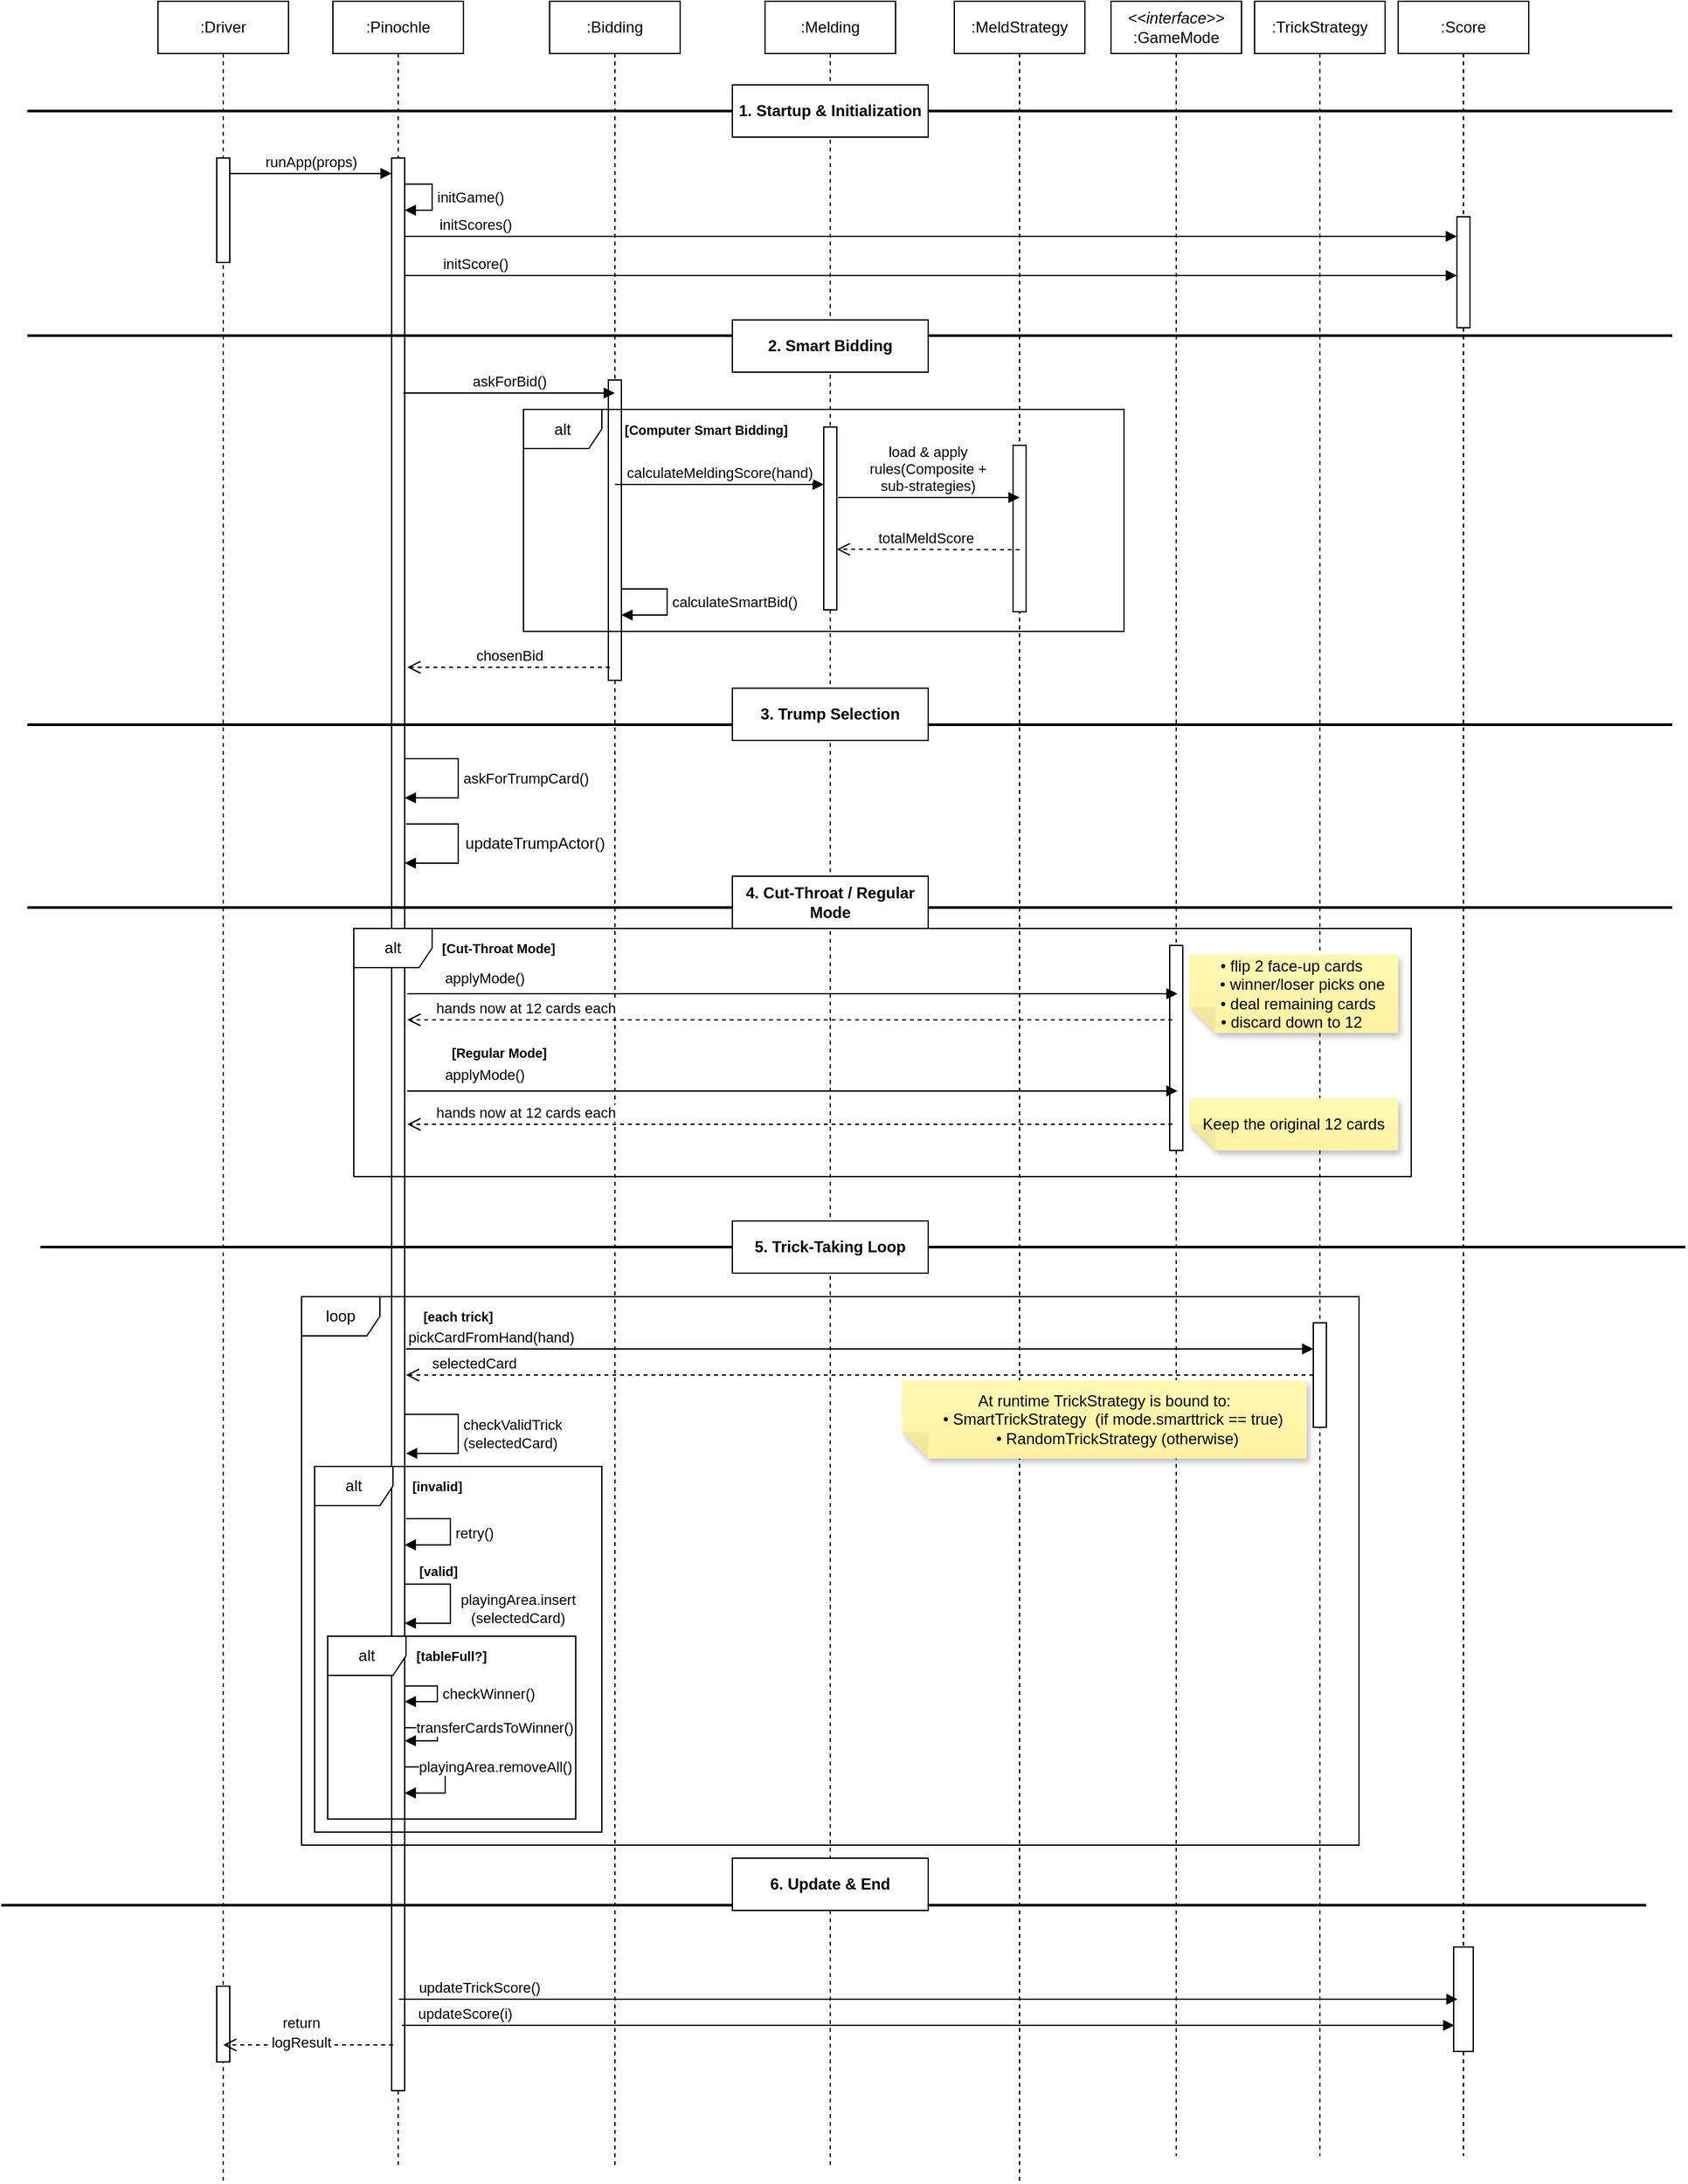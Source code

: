 <mxfile version="27.1.0">
  <diagram name="第 1 页" id="qucP125kRH2lfmhauCK5">
    <mxGraphModel dx="6065" dy="3820" grid="1" gridSize="10" guides="1" tooltips="1" connect="1" arrows="1" fold="1" page="1" pageScale="1" pageWidth="2339" pageHeight="3300" math="0" shadow="0">
      <root>
        <mxCell id="0" />
        <mxCell id="1" parent="0" />
        <mxCell id="MW3apKYruLUqG9p78ODX-127" value=":Driver" style="shape=umlLifeline;perimeter=lifelinePerimeter;whiteSpace=wrap;html=1;container=1;dropTarget=0;collapsible=0;recursiveResize=0;outlineConnect=0;portConstraint=eastwest;newEdgeStyle={&quot;curved&quot;:0,&quot;rounded&quot;:0};" vertex="1" parent="1">
          <mxGeometry x="1120" y="540" width="100" height="1670" as="geometry" />
        </mxCell>
        <mxCell id="MW3apKYruLUqG9p78ODX-128" value="" style="html=1;points=[[0,0,0,0,5],[0,1,0,0,-5],[1,0,0,0,5],[1,1,0,0,-5]];perimeter=orthogonalPerimeter;outlineConnect=0;targetShapes=umlLifeline;portConstraint=eastwest;newEdgeStyle={&quot;curved&quot;:0,&quot;rounded&quot;:0};" vertex="1" parent="MW3apKYruLUqG9p78ODX-127">
          <mxGeometry x="45" y="120" width="10" height="80" as="geometry" />
        </mxCell>
        <mxCell id="MW3apKYruLUqG9p78ODX-129" value="" style="html=1;points=[[0,0,0,0,5],[0,1,0,0,-5],[1,0,0,0,5],[1,1,0,0,-5]];perimeter=orthogonalPerimeter;outlineConnect=0;targetShapes=umlLifeline;portConstraint=eastwest;newEdgeStyle={&quot;curved&quot;:0,&quot;rounded&quot;:0};" vertex="1" parent="MW3apKYruLUqG9p78ODX-127">
          <mxGeometry x="45" y="1520" width="10" height="58" as="geometry" />
        </mxCell>
        <mxCell id="MW3apKYruLUqG9p78ODX-130" value=":Pinochle" style="shape=umlLifeline;perimeter=lifelinePerimeter;whiteSpace=wrap;html=1;container=1;dropTarget=0;collapsible=0;recursiveResize=0;outlineConnect=0;portConstraint=eastwest;newEdgeStyle={&quot;curved&quot;:0,&quot;rounded&quot;:0};" vertex="1" parent="1">
          <mxGeometry x="1254" y="540" width="100" height="1660" as="geometry" />
        </mxCell>
        <mxCell id="MW3apKYruLUqG9p78ODX-131" value="" style="html=1;points=[[0,0,0,0,5],[0,1,0,0,-5],[1,0,0,0,5],[1,1,0,0,-5]];perimeter=orthogonalPerimeter;outlineConnect=0;targetShapes=umlLifeline;portConstraint=eastwest;newEdgeStyle={&quot;curved&quot;:0,&quot;rounded&quot;:0};" vertex="1" parent="MW3apKYruLUqG9p78ODX-130">
          <mxGeometry x="45" y="120" width="10" height="1480" as="geometry" />
        </mxCell>
        <mxCell id="MW3apKYruLUqG9p78ODX-132" value="askForTrumpCard()" style="html=1;align=left;spacingLeft=2;endArrow=block;rounded=0;edgeStyle=orthogonalEdgeStyle;curved=0;rounded=0;" edge="1" parent="MW3apKYruLUqG9p78ODX-130" source="MW3apKYruLUqG9p78ODX-131" target="MW3apKYruLUqG9p78ODX-131">
          <mxGeometry relative="1" as="geometry">
            <mxPoint x="60" y="580" as="sourcePoint" />
            <Array as="points">
              <mxPoint x="96" y="580" />
              <mxPoint x="96" y="610" />
            </Array>
            <mxPoint x="60" y="610" as="targetPoint" />
          </mxGeometry>
        </mxCell>
        <mxCell id="MW3apKYruLUqG9p78ODX-133" value="retry()" style="html=1;align=left;spacingLeft=2;endArrow=block;rounded=0;edgeStyle=orthogonalEdgeStyle;curved=0;rounded=0;" edge="1" parent="MW3apKYruLUqG9p78ODX-130">
          <mxGeometry relative="1" as="geometry">
            <mxPoint x="56" y="1162" as="sourcePoint" />
            <Array as="points">
              <mxPoint x="90" y="1162" />
              <mxPoint x="90" y="1182" />
            </Array>
            <mxPoint x="55" y="1182.111" as="targetPoint" />
          </mxGeometry>
        </mxCell>
        <mxCell id="MW3apKYruLUqG9p78ODX-134" value="" style="html=1;align=left;spacingLeft=2;endArrow=block;rounded=0;edgeStyle=orthogonalEdgeStyle;curved=0;rounded=0;" edge="1" parent="MW3apKYruLUqG9p78ODX-130">
          <mxGeometry x="-0.1" relative="1" as="geometry">
            <mxPoint x="55" y="1212.111" as="sourcePoint" />
            <Array as="points">
              <mxPoint x="90" y="1212" />
              <mxPoint x="90" y="1242" />
            </Array>
            <mxPoint x="55" y="1242.111" as="targetPoint" />
            <mxPoint as="offset" />
          </mxGeometry>
        </mxCell>
        <mxCell id="MW3apKYruLUqG9p78ODX-135" value="checkWinner()" style="html=1;align=left;spacingLeft=2;endArrow=block;rounded=0;edgeStyle=orthogonalEdgeStyle;curved=0;rounded=0;" edge="1" parent="MW3apKYruLUqG9p78ODX-130">
          <mxGeometry relative="1" as="geometry">
            <mxPoint x="55" y="1290.111" as="sourcePoint" />
            <Array as="points">
              <mxPoint x="80" y="1290" />
              <mxPoint x="80" y="1302" />
            </Array>
            <mxPoint x="55" y="1302.111" as="targetPoint" />
          </mxGeometry>
        </mxCell>
        <mxCell id="MW3apKYruLUqG9p78ODX-136" value="transferCardsToWinner()" style="html=1;align=left;spacingLeft=2;endArrow=block;rounded=0;edgeStyle=orthogonalEdgeStyle;curved=0;rounded=0;" edge="1" parent="MW3apKYruLUqG9p78ODX-130">
          <mxGeometry x="-0.833" relative="1" as="geometry">
            <mxPoint x="55" y="1322.111" as="sourcePoint" />
            <Array as="points">
              <mxPoint x="80" y="1322" />
              <mxPoint x="80" y="1332" />
            </Array>
            <mxPoint x="55" y="1332.111" as="targetPoint" />
            <mxPoint as="offset" />
          </mxGeometry>
        </mxCell>
        <mxCell id="MW3apKYruLUqG9p78ODX-137" value="playingArea.removeAll()" style="html=1;align=left;spacingLeft=2;endArrow=block;rounded=0;edgeStyle=orthogonalEdgeStyle;curved=0;rounded=0;" edge="1" parent="MW3apKYruLUqG9p78ODX-130">
          <mxGeometry x="-0.833" relative="1" as="geometry">
            <mxPoint x="55" y="1352.111" as="sourcePoint" />
            <Array as="points">
              <mxPoint x="86" y="1352" />
              <mxPoint x="86" y="1372" />
            </Array>
            <mxPoint x="55" y="1372.111" as="targetPoint" />
            <mxPoint as="offset" />
          </mxGeometry>
        </mxCell>
        <mxCell id="MW3apKYruLUqG9p78ODX-138" value="initGame()" style="html=1;align=left;spacingLeft=2;endArrow=block;rounded=0;edgeStyle=orthogonalEdgeStyle;curved=0;rounded=0;" edge="1" parent="MW3apKYruLUqG9p78ODX-130" source="MW3apKYruLUqG9p78ODX-131" target="MW3apKYruLUqG9p78ODX-131">
          <mxGeometry relative="1" as="geometry">
            <mxPoint x="-4" y="130" as="sourcePoint" />
            <Array as="points">
              <mxPoint x="76" y="140" />
              <mxPoint x="76" y="160" />
            </Array>
            <mxPoint x="-9" y="160.022" as="targetPoint" />
          </mxGeometry>
        </mxCell>
        <mxCell id="MW3apKYruLUqG9p78ODX-139" value="" style="html=1;align=left;spacingLeft=2;endArrow=block;rounded=0;edgeStyle=orthogonalEdgeStyle;curved=0;rounded=0;" edge="1" parent="MW3apKYruLUqG9p78ODX-130" target="MW3apKYruLUqG9p78ODX-131">
          <mxGeometry relative="1" as="geometry">
            <mxPoint x="56" y="630" as="sourcePoint" />
            <Array as="points">
              <mxPoint x="96" y="630" />
              <mxPoint x="96" y="660" />
            </Array>
            <mxPoint x="381" y="740" as="targetPoint" />
          </mxGeometry>
        </mxCell>
        <mxCell id="MW3apKYruLUqG9p78ODX-140" value=":Score" style="shape=umlLifeline;perimeter=lifelinePerimeter;whiteSpace=wrap;html=1;container=1;dropTarget=0;collapsible=0;recursiveResize=0;outlineConnect=0;portConstraint=eastwest;newEdgeStyle={&quot;curved&quot;:0,&quot;rounded&quot;:0};" vertex="1" parent="1">
          <mxGeometry x="2070" y="540" width="100" height="1650" as="geometry" />
        </mxCell>
        <mxCell id="MW3apKYruLUqG9p78ODX-141" value="" style="html=1;points=[[0,0,0,0,5],[0,1,0,0,-5],[1,0,0,0,5],[1,1,0,0,-5]];perimeter=orthogonalPerimeter;outlineConnect=0;targetShapes=umlLifeline;portConstraint=eastwest;newEdgeStyle={&quot;curved&quot;:0,&quot;rounded&quot;:0};" vertex="1" parent="MW3apKYruLUqG9p78ODX-140">
          <mxGeometry x="45" y="165" width="10" height="85" as="geometry" />
        </mxCell>
        <mxCell id="MW3apKYruLUqG9p78ODX-142" value="" style="html=1;points=[[0,0,0,0,5],[0,1,0,0,-5],[1,0,0,0,5],[1,1,0,0,-5]];perimeter=orthogonalPerimeter;outlineConnect=0;targetShapes=umlLifeline;portConstraint=eastwest;newEdgeStyle={&quot;curved&quot;:0,&quot;rounded&quot;:0};" vertex="1" parent="MW3apKYruLUqG9p78ODX-140">
          <mxGeometry x="42.5" y="1490" width="15" height="80" as="geometry" />
        </mxCell>
        <mxCell id="MW3apKYruLUqG9p78ODX-143" value=":Bidding" style="shape=umlLifeline;perimeter=lifelinePerimeter;whiteSpace=wrap;html=1;container=1;dropTarget=0;collapsible=0;recursiveResize=0;outlineConnect=0;portConstraint=eastwest;newEdgeStyle={&quot;curved&quot;:0,&quot;rounded&quot;:0};" vertex="1" parent="1">
          <mxGeometry x="1420" y="540" width="100" height="1660" as="geometry" />
        </mxCell>
        <mxCell id="MW3apKYruLUqG9p78ODX-144" value="" style="html=1;points=[[0,0,0,0,5],[0,1,0,0,-5],[1,0,0,0,5],[1,1,0,0,-5]];perimeter=orthogonalPerimeter;outlineConnect=0;targetShapes=umlLifeline;portConstraint=eastwest;newEdgeStyle={&quot;curved&quot;:0,&quot;rounded&quot;:0};" vertex="1" parent="MW3apKYruLUqG9p78ODX-143">
          <mxGeometry x="45" y="290" width="10" height="230" as="geometry" />
        </mxCell>
        <mxCell id="MW3apKYruLUqG9p78ODX-145" value="calculateSmartBid()" style="html=1;align=left;spacingLeft=2;endArrow=block;rounded=0;edgeStyle=orthogonalEdgeStyle;curved=0;rounded=0;" edge="1" parent="MW3apKYruLUqG9p78ODX-143" source="MW3apKYruLUqG9p78ODX-144" target="MW3apKYruLUqG9p78ODX-144">
          <mxGeometry relative="1" as="geometry">
            <mxPoint x="170" y="410" as="sourcePoint" />
            <Array as="points">
              <mxPoint x="90" y="450" />
              <mxPoint x="90" y="470" />
            </Array>
            <mxPoint x="175" y="440" as="targetPoint" />
          </mxGeometry>
        </mxCell>
        <mxCell id="MW3apKYruLUqG9p78ODX-146" value=":Melding" style="shape=umlLifeline;perimeter=lifelinePerimeter;whiteSpace=wrap;html=1;container=1;dropTarget=0;collapsible=0;recursiveResize=0;outlineConnect=0;portConstraint=eastwest;newEdgeStyle={&quot;curved&quot;:0,&quot;rounded&quot;:0};" vertex="1" parent="1">
          <mxGeometry x="1585" y="540" width="100" height="1660" as="geometry" />
        </mxCell>
        <mxCell id="MW3apKYruLUqG9p78ODX-147" value="" style="html=1;points=[[0,0,0,0,5],[0,1,0,0,-5],[1,0,0,0,5],[1,1,0,0,-5]];perimeter=orthogonalPerimeter;outlineConnect=0;targetShapes=umlLifeline;portConstraint=eastwest;newEdgeStyle={&quot;curved&quot;:0,&quot;rounded&quot;:0};" vertex="1" parent="MW3apKYruLUqG9p78ODX-146">
          <mxGeometry x="45" y="326" width="10" height="140" as="geometry" />
        </mxCell>
        <mxCell id="MW3apKYruLUqG9p78ODX-148" value=":MeldStrategy" style="shape=umlLifeline;perimeter=lifelinePerimeter;whiteSpace=wrap;html=1;container=1;dropTarget=0;collapsible=0;recursiveResize=0;outlineConnect=0;portConstraint=eastwest;newEdgeStyle={&quot;curved&quot;:0,&quot;rounded&quot;:0};" vertex="1" parent="1">
          <mxGeometry x="1730" y="540" width="100" height="1670" as="geometry" />
        </mxCell>
        <mxCell id="MW3apKYruLUqG9p78ODX-149" value="" style="html=1;points=[[0,0,0,0,5],[0,1,0,0,-5],[1,0,0,0,5],[1,1,0,0,-5]];perimeter=orthogonalPerimeter;outlineConnect=0;targetShapes=umlLifeline;portConstraint=eastwest;newEdgeStyle={&quot;curved&quot;:0,&quot;rounded&quot;:0};" vertex="1" parent="MW3apKYruLUqG9p78ODX-148">
          <mxGeometry x="45" y="340" width="10" height="127.5" as="geometry" />
        </mxCell>
        <mxCell id="MW3apKYruLUqG9p78ODX-150" value="&lt;div&gt;&lt;i&gt;&amp;lt;&amp;lt;interface&amp;gt;&amp;gt;&lt;/i&gt;&lt;/div&gt;:GameMode" style="shape=umlLifeline;perimeter=lifelinePerimeter;whiteSpace=wrap;html=1;container=1;dropTarget=0;collapsible=0;recursiveResize=0;outlineConnect=0;portConstraint=eastwest;newEdgeStyle={&quot;curved&quot;:0,&quot;rounded&quot;:0};" vertex="1" parent="1">
          <mxGeometry x="1850" y="540" width="100" height="1650" as="geometry" />
        </mxCell>
        <mxCell id="MW3apKYruLUqG9p78ODX-151" value="" style="html=1;points=[[0,0,0,0,5],[0,1,0,0,-5],[1,0,0,0,5],[1,1,0,0,-5]];perimeter=orthogonalPerimeter;outlineConnect=0;targetShapes=umlLifeline;portConstraint=eastwest;newEdgeStyle={&quot;curved&quot;:0,&quot;rounded&quot;:0};" vertex="1" parent="MW3apKYruLUqG9p78ODX-150">
          <mxGeometry x="45" y="723" width="10" height="157" as="geometry" />
        </mxCell>
        <mxCell id="MW3apKYruLUqG9p78ODX-152" value=":TrickStrategy" style="shape=umlLifeline;perimeter=lifelinePerimeter;whiteSpace=wrap;html=1;container=1;dropTarget=0;collapsible=0;recursiveResize=0;outlineConnect=0;portConstraint=eastwest;newEdgeStyle={&quot;curved&quot;:0,&quot;rounded&quot;:0};" vertex="1" parent="1">
          <mxGeometry x="1960" y="540" width="100" height="1650" as="geometry" />
        </mxCell>
        <mxCell id="MW3apKYruLUqG9p78ODX-153" value="" style="html=1;points=[[0,0,0,0,5],[0,1,0,0,-5],[1,0,0,0,5],[1,1,0,0,-5]];perimeter=orthogonalPerimeter;outlineConnect=0;targetShapes=umlLifeline;portConstraint=eastwest;newEdgeStyle={&quot;curved&quot;:0,&quot;rounded&quot;:0};" vertex="1" parent="MW3apKYruLUqG9p78ODX-152">
          <mxGeometry x="45" y="1012" width="10" height="80" as="geometry" />
        </mxCell>
        <mxCell id="MW3apKYruLUqG9p78ODX-154" value="runApp(props)" style="html=1;verticalAlign=bottom;endArrow=block;curved=0;rounded=0;entryX=0;entryY=0.008;entryDx=0;entryDy=0;entryPerimeter=0;" edge="1" parent="1" source="MW3apKYruLUqG9p78ODX-128" target="MW3apKYruLUqG9p78ODX-131">
          <mxGeometry width="80" relative="1" as="geometry">
            <mxPoint x="1180" y="670" as="sourcePoint" />
            <mxPoint x="1290.0" y="669.05" as="targetPoint" />
            <Array as="points" />
          </mxGeometry>
        </mxCell>
        <mxCell id="MW3apKYruLUqG9p78ODX-155" value="initScores()" style="html=1;verticalAlign=bottom;endArrow=block;curved=0;rounded=0;" edge="1" parent="1" source="MW3apKYruLUqG9p78ODX-131" target="MW3apKYruLUqG9p78ODX-141">
          <mxGeometry x="-0.866" width="80" relative="1" as="geometry">
            <mxPoint x="1400" y="760" as="sourcePoint" />
            <mxPoint x="1480" y="760" as="targetPoint" />
            <Array as="points">
              <mxPoint x="1360" y="720" />
            </Array>
            <mxPoint as="offset" />
          </mxGeometry>
        </mxCell>
        <mxCell id="MW3apKYruLUqG9p78ODX-156" value="initScore()" style="html=1;verticalAlign=bottom;endArrow=block;curved=0;rounded=0;" edge="1" parent="1" source="MW3apKYruLUqG9p78ODX-131" target="MW3apKYruLUqG9p78ODX-141">
          <mxGeometry x="-0.866" width="80" relative="1" as="geometry">
            <mxPoint x="1250" y="750" as="sourcePoint" />
            <mxPoint x="2513" y="750" as="targetPoint" />
            <Array as="points">
              <mxPoint x="1355" y="750" />
            </Array>
            <mxPoint as="offset" />
          </mxGeometry>
        </mxCell>
        <mxCell id="MW3apKYruLUqG9p78ODX-157" value="" style="line;strokeWidth=2;fillColor=none;align=left;verticalAlign=middle;spacingTop=-1;spacingLeft=3;spacingRight=3;rotatable=0;labelPosition=right;points=[];portConstraint=eastwest;strokeColor=inherit;" vertex="1" parent="1">
          <mxGeometry x="1020" y="620" width="1260" height="8" as="geometry" />
        </mxCell>
        <mxCell id="MW3apKYruLUqG9p78ODX-158" value="1. Startup &amp;amp; Initialization" style="html=1;whiteSpace=wrap;fontStyle=1" vertex="1" parent="1">
          <mxGeometry x="1560" y="604" width="150" height="40" as="geometry" />
        </mxCell>
        <mxCell id="MW3apKYruLUqG9p78ODX-159" value="askForBid()" style="html=1;verticalAlign=bottom;endArrow=block;curved=0;rounded=0;" edge="1" parent="1">
          <mxGeometry width="80" relative="1" as="geometry">
            <mxPoint x="1308" y="840" as="sourcePoint" />
            <mxPoint x="1470" y="840" as="targetPoint" />
          </mxGeometry>
        </mxCell>
        <mxCell id="MW3apKYruLUqG9p78ODX-160" value="alt" style="shape=umlFrame;whiteSpace=wrap;html=1;pointerEvents=0;" vertex="1" parent="1">
          <mxGeometry x="1400" y="852.5" width="460" height="170" as="geometry" />
        </mxCell>
        <mxCell id="MW3apKYruLUqG9p78ODX-161" value="[Computer Smart Bidding]" style="text;html=1;align=center;verticalAlign=middle;whiteSpace=wrap;rounded=0;fontSize=10;fontStyle=1" vertex="1" parent="1">
          <mxGeometry x="1470" y="852.5" width="140" height="30" as="geometry" />
        </mxCell>
        <mxCell id="MW3apKYruLUqG9p78ODX-162" value="calculateMeldingScore(hand)" style="html=1;verticalAlign=bottom;endArrow=block;curved=0;rounded=0;exitX=0.5;exitY=0.348;exitDx=0;exitDy=0;exitPerimeter=0;" edge="1" parent="1" source="MW3apKYruLUqG9p78ODX-144">
          <mxGeometry width="80" relative="1" as="geometry">
            <mxPoint x="1480" y="910" as="sourcePoint" />
            <mxPoint x="1630" y="910" as="targetPoint" />
          </mxGeometry>
        </mxCell>
        <mxCell id="MW3apKYruLUqG9p78ODX-163" value="" style="html=1;verticalAlign=bottom;endArrow=block;curved=0;rounded=0;" edge="1" parent="1">
          <mxGeometry x="-0.002" width="80" relative="1" as="geometry">
            <mxPoint x="1641" y="920" as="sourcePoint" />
            <mxPoint x="1780" y="920" as="targetPoint" />
            <mxPoint as="offset" />
          </mxGeometry>
        </mxCell>
        <mxCell id="MW3apKYruLUqG9p78ODX-164" value="load &amp;amp; apply rules(Composite + sub-strategies)" style="text;html=1;align=center;verticalAlign=middle;whiteSpace=wrap;rounded=0;fontSize=11;" vertex="1" parent="1">
          <mxGeometry x="1660" y="882.5" width="100" height="30" as="geometry" />
        </mxCell>
        <mxCell id="MW3apKYruLUqG9p78ODX-165" value="totalMeldScore" style="html=1;verticalAlign=bottom;endArrow=open;dashed=1;endSize=8;curved=0;rounded=0;" edge="1" parent="1">
          <mxGeometry x="0.03" relative="1" as="geometry">
            <mxPoint x="1780" y="960" as="sourcePoint" />
            <mxPoint x="1640" y="959.66" as="targetPoint" />
            <Array as="points">
              <mxPoint x="1680" y="959.66" />
            </Array>
            <mxPoint as="offset" />
          </mxGeometry>
        </mxCell>
        <mxCell id="MW3apKYruLUqG9p78ODX-166" value="chosenBid" style="html=1;verticalAlign=bottom;endArrow=open;dashed=1;endSize=8;curved=0;rounded=0;" edge="1" parent="1">
          <mxGeometry relative="1" as="geometry">
            <mxPoint x="1466" y="1050" as="sourcePoint" />
            <mxPoint x="1311" y="1050" as="targetPoint" />
          </mxGeometry>
        </mxCell>
        <mxCell id="MW3apKYruLUqG9p78ODX-167" value="applyMode()" style="html=1;verticalAlign=bottom;endArrow=block;curved=0;rounded=0;" edge="1" parent="1">
          <mxGeometry x="-0.8" y="3" width="80" relative="1" as="geometry">
            <mxPoint x="1311" y="1300" as="sourcePoint" />
            <mxPoint x="1901" y="1300" as="targetPoint" />
            <mxPoint as="offset" />
          </mxGeometry>
        </mxCell>
        <mxCell id="MW3apKYruLUqG9p78ODX-168" value="&amp;nbsp;hands now at 12 cards each" style="html=1;verticalAlign=bottom;endArrow=open;dashed=1;endSize=8;curved=0;rounded=0;" edge="1" parent="1">
          <mxGeometry x="0.696" relative="1" as="geometry">
            <mxPoint x="1897" y="1320" as="sourcePoint" />
            <mxPoint x="1311" y="1320" as="targetPoint" />
            <mxPoint as="offset" />
          </mxGeometry>
        </mxCell>
        <mxCell id="MW3apKYruLUqG9p78ODX-169" value="" style="line;strokeWidth=2;fillColor=none;align=left;verticalAlign=middle;spacingTop=-1;spacingLeft=3;spacingRight=3;rotatable=0;labelPosition=right;points=[];portConstraint=eastwest;strokeColor=inherit;" vertex="1" parent="1">
          <mxGeometry x="1020" y="792" width="1260" height="8" as="geometry" />
        </mxCell>
        <mxCell id="MW3apKYruLUqG9p78ODX-170" value="2. Smart Bidding" style="html=1;whiteSpace=wrap;fontStyle=1" vertex="1" parent="1">
          <mxGeometry x="1560" y="784" width="150" height="40" as="geometry" />
        </mxCell>
        <mxCell id="MW3apKYruLUqG9p78ODX-171" value="" style="line;strokeWidth=2;fillColor=none;align=left;verticalAlign=middle;spacingTop=-1;spacingLeft=3;spacingRight=3;rotatable=0;labelPosition=right;points=[];portConstraint=eastwest;strokeColor=inherit;fontStyle=1" vertex="1" parent="1">
          <mxGeometry x="1020" y="1090" width="1260" height="8" as="geometry" />
        </mxCell>
        <mxCell id="MW3apKYruLUqG9p78ODX-172" value="3. Trump Selection" style="html=1;whiteSpace=wrap;fontStyle=1" vertex="1" parent="1">
          <mxGeometry x="1560" y="1066" width="150" height="40" as="geometry" />
        </mxCell>
        <mxCell id="MW3apKYruLUqG9p78ODX-173" value="" style="line;strokeWidth=2;fillColor=none;align=left;verticalAlign=middle;spacingTop=-1;spacingLeft=3;spacingRight=3;rotatable=0;labelPosition=right;points=[];portConstraint=eastwest;strokeColor=inherit;" vertex="1" parent="1">
          <mxGeometry x="1020" y="1230" width="1260" height="8" as="geometry" />
        </mxCell>
        <mxCell id="MW3apKYruLUqG9p78ODX-174" value="4. Cut-Throat / Regular Mode" style="html=1;whiteSpace=wrap;fontStyle=1" vertex="1" parent="1">
          <mxGeometry x="1560" y="1210" width="150" height="40" as="geometry" />
        </mxCell>
        <mxCell id="MW3apKYruLUqG9p78ODX-175" value="" style="line;strokeWidth=2;fillColor=none;align=left;verticalAlign=middle;spacingTop=-1;spacingLeft=3;spacingRight=3;rotatable=0;labelPosition=right;points=[];portConstraint=eastwest;strokeColor=inherit;" vertex="1" parent="1">
          <mxGeometry x="1030" y="1490" width="1260" height="8" as="geometry" />
        </mxCell>
        <mxCell id="MW3apKYruLUqG9p78ODX-176" value="5. Trick-Taking Loop" style="html=1;whiteSpace=wrap;fontStyle=1" vertex="1" parent="1">
          <mxGeometry x="1560" y="1474" width="150" height="40" as="geometry" />
        </mxCell>
        <mxCell id="MW3apKYruLUqG9p78ODX-177" value="loop" style="shape=umlFrame;whiteSpace=wrap;html=1;pointerEvents=0;" vertex="1" parent="1">
          <mxGeometry x="1230" y="1532" width="810" height="420" as="geometry" />
        </mxCell>
        <mxCell id="MW3apKYruLUqG9p78ODX-178" value="[each trick]" style="text;html=1;align=center;verticalAlign=middle;whiteSpace=wrap;rounded=0;fontSize=10;fontStyle=1" vertex="1" parent="1">
          <mxGeometry x="1300" y="1532" width="100" height="30" as="geometry" />
        </mxCell>
        <mxCell id="MW3apKYruLUqG9p78ODX-179" value="pickCardFromHand(hand)" style="html=1;verticalAlign=bottom;endArrow=block;curved=0;rounded=0;" edge="1" parent="1" target="MW3apKYruLUqG9p78ODX-153">
          <mxGeometry x="-0.814" width="80" relative="1" as="geometry">
            <mxPoint x="1310" y="1572" as="sourcePoint" />
            <mxPoint x="2050" y="1571.57" as="targetPoint" />
            <mxPoint as="offset" />
          </mxGeometry>
        </mxCell>
        <mxCell id="MW3apKYruLUqG9p78ODX-180" value="selectedCard" style="html=1;verticalAlign=bottom;endArrow=open;dashed=1;endSize=8;curved=0;rounded=0;" edge="1" parent="1" source="MW3apKYruLUqG9p78ODX-153">
          <mxGeometry x="0.852" relative="1" as="geometry">
            <mxPoint x="1930" y="1592" as="sourcePoint" />
            <mxPoint x="1310" y="1592" as="targetPoint" />
            <mxPoint as="offset" />
          </mxGeometry>
        </mxCell>
        <mxCell id="MW3apKYruLUqG9p78ODX-181" value="checkValidTrick&lt;div&gt;(selectedCard)&lt;/div&gt;" style="html=1;align=left;spacingLeft=2;endArrow=block;rounded=0;edgeStyle=orthogonalEdgeStyle;curved=0;rounded=0;" edge="1" parent="1">
          <mxGeometry relative="1" as="geometry">
            <mxPoint x="1309" y="1622.111" as="sourcePoint" />
            <Array as="points">
              <mxPoint x="1350" y="1622" />
              <mxPoint x="1350" y="1652" />
            </Array>
            <mxPoint x="1310" y="1652" as="targetPoint" />
            <mxPoint as="offset" />
          </mxGeometry>
        </mxCell>
        <mxCell id="MW3apKYruLUqG9p78ODX-182" value="alt" style="shape=umlFrame;whiteSpace=wrap;html=1;pointerEvents=0;" vertex="1" parent="1">
          <mxGeometry x="1240" y="1662" width="220" height="280" as="geometry" />
        </mxCell>
        <mxCell id="MW3apKYruLUqG9p78ODX-183" value="[invalid]" style="text;html=1;align=center;verticalAlign=middle;whiteSpace=wrap;rounded=0;fontSize=10;fontStyle=1" vertex="1" parent="1">
          <mxGeometry x="1300" y="1662" width="68" height="30" as="geometry" />
        </mxCell>
        <mxCell id="MW3apKYruLUqG9p78ODX-184" value="[valid]" style="text;html=1;align=center;verticalAlign=middle;whiteSpace=wrap;rounded=0;fontSize=10;fontStyle=1" vertex="1" parent="1">
          <mxGeometry x="1311" y="1727" width="48" height="30" as="geometry" />
        </mxCell>
        <mxCell id="MW3apKYruLUqG9p78ODX-185" value="playingA&lt;span style=&quot;background-color: transparent; color: light-dark(rgb(0, 0, 0), rgb(255, 255, 255));&quot;&gt;rea.insert&lt;/span&gt;&lt;div&gt;&lt;span style=&quot;background-color: transparent; color: light-dark(rgb(0, 0, 0), rgb(255, 255, 255));&quot;&gt;(selectedCard)&lt;/span&gt;&lt;/div&gt;" style="text;html=1;align=center;verticalAlign=middle;whiteSpace=wrap;rounded=0;fontSize=11;" vertex="1" parent="1">
          <mxGeometry x="1340" y="1756" width="112" height="30" as="geometry" />
        </mxCell>
        <mxCell id="MW3apKYruLUqG9p78ODX-186" value="alt" style="shape=umlFrame;whiteSpace=wrap;html=1;pointerEvents=0;" vertex="1" parent="1">
          <mxGeometry x="1250" y="1792" width="190" height="140" as="geometry" />
        </mxCell>
        <mxCell id="MW3apKYruLUqG9p78ODX-187" value="[tableFull?]" style="text;html=1;align=center;verticalAlign=middle;whiteSpace=wrap;rounded=0;fontSize=10;fontStyle=1" vertex="1" parent="1">
          <mxGeometry x="1311" y="1792" width="68" height="30" as="geometry" />
        </mxCell>
        <mxCell id="MW3apKYruLUqG9p78ODX-188" value="" style="line;strokeWidth=2;fillColor=none;align=left;verticalAlign=middle;spacingTop=-1;spacingLeft=3;spacingRight=3;rotatable=0;labelPosition=right;points=[];portConstraint=eastwest;strokeColor=inherit;" vertex="1" parent="1">
          <mxGeometry x="1000" y="1994" width="1260" height="8" as="geometry" />
        </mxCell>
        <mxCell id="MW3apKYruLUqG9p78ODX-189" value="6. Update &amp;amp; End" style="html=1;whiteSpace=wrap;fontStyle=1" vertex="1" parent="1">
          <mxGeometry x="1560" y="1962" width="150" height="40" as="geometry" />
        </mxCell>
        <mxCell id="MW3apKYruLUqG9p78ODX-190" value="updateTrickScore()" style="html=1;verticalAlign=bottom;endArrow=block;curved=0;rounded=0;" edge="1" parent="1">
          <mxGeometry x="-0.85" width="80" relative="1" as="geometry">
            <mxPoint x="1304.5" y="2070" as="sourcePoint" />
            <mxPoint x="2115.5" y="2070" as="targetPoint" />
            <mxPoint as="offset" />
          </mxGeometry>
        </mxCell>
        <mxCell id="MW3apKYruLUqG9p78ODX-191" value="updateScore(i)" style="html=1;verticalAlign=bottom;endArrow=block;curved=0;rounded=0;" edge="1" parent="1">
          <mxGeometry x="-0.882" width="80" relative="1" as="geometry">
            <mxPoint x="1307" y="2090" as="sourcePoint" />
            <mxPoint x="2113" y="2090" as="targetPoint" />
            <mxPoint as="offset" />
          </mxGeometry>
        </mxCell>
        <mxCell id="MW3apKYruLUqG9p78ODX-192" value="&lt;div&gt;At runtime TrickStrategy is bound to:&lt;/div&gt;&lt;div&gt;&amp;nbsp; &amp;nbsp; &amp;nbsp; • SmartTrickStrategy&amp;nbsp; (if mode.smarttrick == true)&amp;nbsp;&amp;nbsp;&lt;/div&gt;&lt;div&gt;&amp;nbsp; &amp;nbsp; &amp;nbsp; • RandomTrickStrategy (otherwise)&lt;/div&gt;" style="shape=note;whiteSpace=wrap;html=1;backgroundOutline=1;fontColor=#000000;darkOpacity=0.05;fillColor=#FFF9B2;strokeColor=none;fillStyle=solid;direction=west;gradientDirection=north;gradientColor=#FFF2A1;shadow=1;size=20;pointerEvents=1;" vertex="1" parent="1">
          <mxGeometry x="1690" y="1596" width="310" height="60" as="geometry" />
        </mxCell>
        <mxCell id="MW3apKYruLUqG9p78ODX-193" value="" style="html=1;verticalAlign=bottom;endArrow=open;dashed=1;endSize=8;curved=0;rounded=0;" edge="1" parent="1" target="MW3apKYruLUqG9p78ODX-127">
          <mxGeometry x="-0.003" y="2" relative="1" as="geometry">
            <mxPoint x="1300.0" y="2105" as="sourcePoint" />
            <mxPoint x="1171.5" y="2265" as="targetPoint" />
            <mxPoint as="offset" />
            <Array as="points">
              <mxPoint x="1236.5" y="2105" />
            </Array>
          </mxGeometry>
        </mxCell>
        <mxCell id="MW3apKYruLUqG9p78ODX-194" value="&lt;span style=&quot;font-size: 11px; text-wrap-mode: nowrap; background-color: rgb(255, 255, 255);&quot;&gt;return logResult&lt;/span&gt;" style="text;html=1;align=center;verticalAlign=middle;whiteSpace=wrap;rounded=0;" vertex="1" parent="1">
          <mxGeometry x="1200" y="2080" width="60" height="30" as="geometry" />
        </mxCell>
        <mxCell id="MW3apKYruLUqG9p78ODX-195" value="updateTrumpActor()" style="text;html=1;align=center;verticalAlign=middle;whiteSpace=wrap;rounded=0;" vertex="1" parent="1">
          <mxGeometry x="1379" y="1170" width="60" height="30" as="geometry" />
        </mxCell>
        <mxCell id="MW3apKYruLUqG9p78ODX-196" value="alt" style="shape=umlFrame;whiteSpace=wrap;html=1;pointerEvents=0;" vertex="1" parent="1">
          <mxGeometry x="1270" y="1250" width="810" height="190" as="geometry" />
        </mxCell>
        <mxCell id="MW3apKYruLUqG9p78ODX-197" value="[Cut-Throat Mode]" style="text;html=1;align=center;verticalAlign=middle;whiteSpace=wrap;rounded=0;fontSize=10;fontStyle=1" vertex="1" parent="1">
          <mxGeometry x="1311" y="1250" width="140" height="30" as="geometry" />
        </mxCell>
        <mxCell id="MW3apKYruLUqG9p78ODX-198" value="&lt;div&gt;&amp;nbsp;• flip 2 face-up cards&amp;nbsp;&amp;nbsp;&lt;/div&gt;&lt;div&gt;&amp;nbsp; &amp;nbsp; &amp;nbsp; • winner/loser picks one&amp;nbsp;&amp;nbsp;&lt;/div&gt;&lt;div&gt;&amp;nbsp; &amp;nbsp; • deal remaining cards&amp;nbsp;&amp;nbsp;&lt;/div&gt;&lt;div&gt;• discard down to 12&amp;nbsp;&lt;/div&gt;" style="shape=note;whiteSpace=wrap;html=1;backgroundOutline=1;fontColor=#000000;darkOpacity=0.05;fillColor=#FFF9B2;strokeColor=none;fillStyle=solid;direction=west;gradientDirection=north;gradientColor=#FFF2A1;shadow=1;size=20;pointerEvents=1;" vertex="1" parent="1">
          <mxGeometry x="1910" y="1270" width="160" height="60" as="geometry" />
        </mxCell>
        <mxCell id="MW3apKYruLUqG9p78ODX-199" value="[Regular Mode]" style="text;html=1;align=center;verticalAlign=middle;whiteSpace=wrap;rounded=0;fontSize=10;fontStyle=1" vertex="1" parent="1">
          <mxGeometry x="1330.5" y="1330" width="101" height="30" as="geometry" />
        </mxCell>
        <mxCell id="MW3apKYruLUqG9p78ODX-200" value="applyMode()" style="html=1;verticalAlign=bottom;endArrow=block;curved=0;rounded=0;" edge="1" parent="1">
          <mxGeometry x="-0.8" y="3" width="80" relative="1" as="geometry">
            <mxPoint x="1311" y="1374.47" as="sourcePoint" />
            <mxPoint x="1901" y="1374.47" as="targetPoint" />
            <mxPoint as="offset" />
          </mxGeometry>
        </mxCell>
        <mxCell id="MW3apKYruLUqG9p78ODX-201" value="&amp;nbsp;hands now at 12 cards each" style="html=1;verticalAlign=bottom;endArrow=open;dashed=1;endSize=8;curved=0;rounded=0;" edge="1" parent="1">
          <mxGeometry x="0.696" relative="1" as="geometry">
            <mxPoint x="1897" y="1400" as="sourcePoint" />
            <mxPoint x="1311" y="1400" as="targetPoint" />
            <mxPoint as="offset" />
          </mxGeometry>
        </mxCell>
        <mxCell id="MW3apKYruLUqG9p78ODX-202" value="Keep the original 12 cards" style="shape=note;whiteSpace=wrap;html=1;backgroundOutline=1;fontColor=#000000;darkOpacity=0.05;fillColor=#FFF9B2;strokeColor=none;fillStyle=solid;direction=west;gradientDirection=north;gradientColor=#FFF2A1;shadow=1;size=20;pointerEvents=1;" vertex="1" parent="1">
          <mxGeometry x="1910" y="1380" width="160" height="40" as="geometry" />
        </mxCell>
      </root>
    </mxGraphModel>
  </diagram>
</mxfile>
